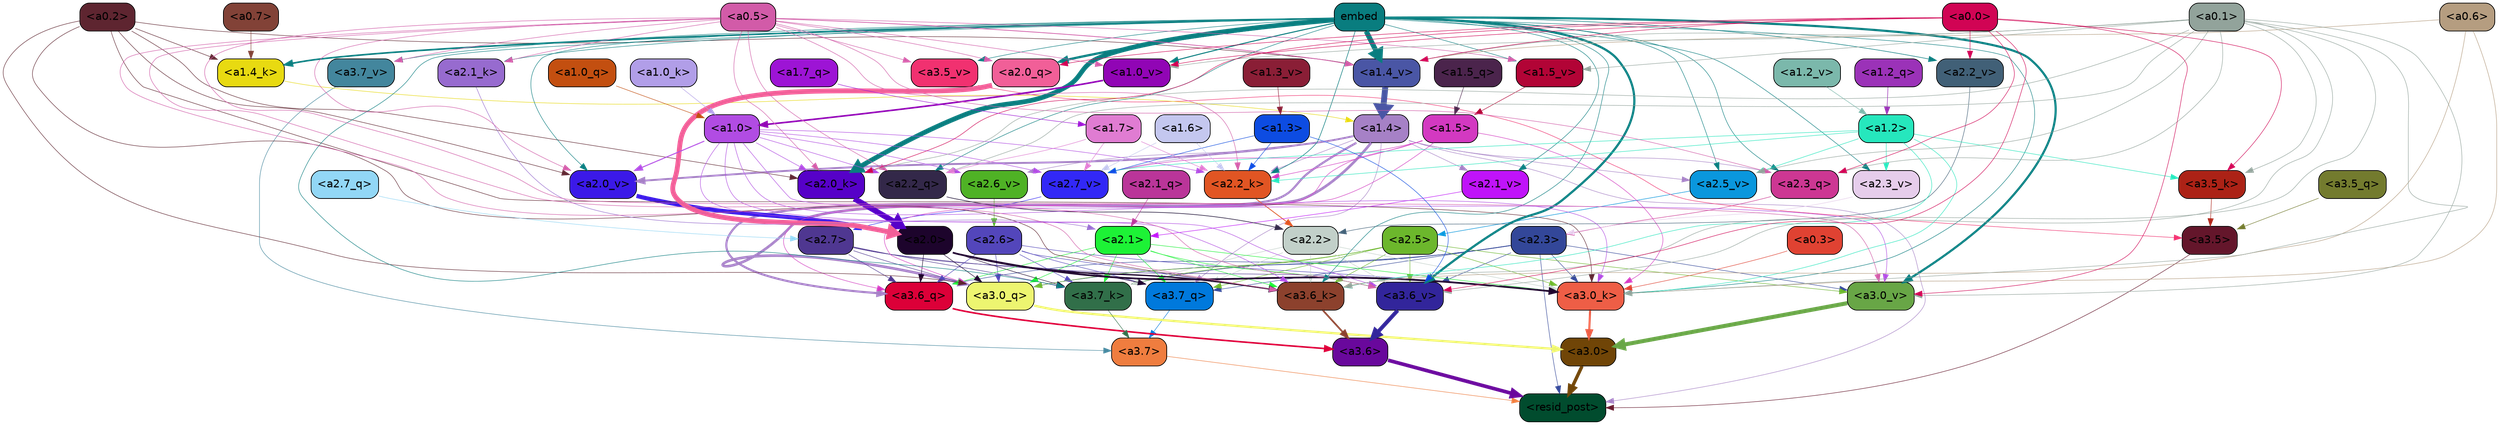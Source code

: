 strict digraph "" {
	graph [bgcolor=transparent,
		layout=dot,
		overlap=false,
		splines=true
	];
	"<a3.7>"	[color=black,
		fillcolor="#ef7d3f",
		fontname=Helvetica,
		shape=box,
		style="filled, rounded"];
	"<resid_post>"	[color=black,
		fillcolor="#014c2e",
		fontname=Helvetica,
		shape=box,
		style="filled, rounded"];
	"<a3.7>" -> "<resid_post>"	[color="#ef7d3f",
		penwidth=0.6];
	"<a3.6>"	[color=black,
		fillcolor="#69089c",
		fontname=Helvetica,
		shape=box,
		style="filled, rounded"];
	"<a3.6>" -> "<resid_post>"	[color="#69089c",
		penwidth=4.646730065345764];
	"<a3.5>"	[color=black,
		fillcolor="#64162b",
		fontname=Helvetica,
		shape=box,
		style="filled, rounded"];
	"<a3.5>" -> "<resid_post>"	[color="#64162b",
		penwidth=0.6];
	"<a3.0>"	[color=black,
		fillcolor="#704507",
		fontname=Helvetica,
		shape=box,
		style="filled, rounded"];
	"<a3.0>" -> "<resid_post>"	[color="#704507",
		penwidth=4.323132634162903];
	"<a2.3>"	[color=black,
		fillcolor="#334799",
		fontname=Helvetica,
		shape=box,
		style="filled, rounded"];
	"<a2.3>" -> "<resid_post>"	[color="#334799",
		penwidth=0.6];
	"<a3.7_q>"	[color=black,
		fillcolor="#0079dc",
		fontname=Helvetica,
		shape=box,
		style="filled, rounded"];
	"<a2.3>" -> "<a3.7_q>"	[color="#334799",
		penwidth=0.6];
	"<a3.6_q>"	[color=black,
		fillcolor="#dc0038",
		fontname=Helvetica,
		shape=box,
		style="filled, rounded"];
	"<a2.3>" -> "<a3.6_q>"	[color="#334799",
		penwidth=0.6];
	"<a3.0_q>"	[color=black,
		fillcolor="#edf570",
		fontname=Helvetica,
		shape=box,
		style="filled, rounded"];
	"<a2.3>" -> "<a3.0_q>"	[color="#334799",
		penwidth=0.6];
	"<a3.7_k>"	[color=black,
		fillcolor="#316f49",
		fontname=Helvetica,
		shape=box,
		style="filled, rounded"];
	"<a2.3>" -> "<a3.7_k>"	[color="#334799",
		penwidth=0.6];
	"<a3.0_k>"	[color=black,
		fillcolor="#ee5e46",
		fontname=Helvetica,
		shape=box,
		style="filled, rounded"];
	"<a2.3>" -> "<a3.0_k>"	[color="#334799",
		penwidth=0.6];
	"<a3.6_v>"	[color=black,
		fillcolor="#32259b",
		fontname=Helvetica,
		shape=box,
		style="filled, rounded"];
	"<a2.3>" -> "<a3.6_v>"	[color="#334799",
		penwidth=0.6];
	"<a3.0_v>"	[color=black,
		fillcolor="#68a646",
		fontname=Helvetica,
		shape=box,
		style="filled, rounded"];
	"<a2.3>" -> "<a3.0_v>"	[color="#334799",
		penwidth=0.6];
	"<a1.4>"	[color=black,
		fillcolor="#a681c6",
		fontname=Helvetica,
		shape=box,
		style="filled, rounded"];
	"<a1.4>" -> "<resid_post>"	[color="#a681c6",
		penwidth=0.6];
	"<a1.4>" -> "<a3.7_q>"	[color="#a681c6",
		penwidth=0.6];
	"<a1.4>" -> "<a3.6_q>"	[color="#a681c6",
		penwidth=2.700703263282776];
	"<a1.4>" -> "<a3.0_q>"	[color="#a681c6",
		penwidth=3.34255850315094];
	"<a2.3_q>"	[color=black,
		fillcolor="#cd3793",
		fontname=Helvetica,
		shape=box,
		style="filled, rounded"];
	"<a1.4>" -> "<a2.3_q>"	[color="#a681c6",
		penwidth=0.6];
	"<a2.2_k>"	[color=black,
		fillcolor="#e15523",
		fontname=Helvetica,
		shape=box,
		style="filled, rounded"];
	"<a1.4>" -> "<a2.2_k>"	[color="#a681c6",
		penwidth=0.6];
	"<a2.7_v>"	[color=black,
		fillcolor="#3228f6",
		fontname=Helvetica,
		shape=box,
		style="filled, rounded"];
	"<a1.4>" -> "<a2.7_v>"	[color="#a681c6",
		penwidth=0.6];
	"<a2.6_v>"	[color=black,
		fillcolor="#4fb225",
		fontname=Helvetica,
		shape=box,
		style="filled, rounded"];
	"<a1.4>" -> "<a2.6_v>"	[color="#a681c6",
		penwidth=0.6];
	"<a2.5_v>"	[color=black,
		fillcolor="#0a97dd",
		fontname=Helvetica,
		shape=box,
		style="filled, rounded"];
	"<a1.4>" -> "<a2.5_v>"	[color="#a681c6",
		penwidth=0.6];
	"<a2.1_v>"	[color=black,
		fillcolor="#c013f9",
		fontname=Helvetica,
		shape=box,
		style="filled, rounded"];
	"<a1.4>" -> "<a2.1_v>"	[color="#a681c6",
		penwidth=0.6];
	"<a2.0_v>"	[color=black,
		fillcolor="#3b19e8",
		fontname=Helvetica,
		shape=box,
		style="filled, rounded"];
	"<a1.4>" -> "<a2.0_v>"	[color="#a681c6",
		penwidth=2.387977123260498];
	"<a3.7_q>" -> "<a3.7>"	[color="#0079dc",
		penwidth=0.6];
	"<a3.6_q>" -> "<a3.6>"	[color="#dc0038",
		penwidth=2.03758105635643];
	"<a3.5_q>"	[color=black,
		fillcolor="#737b2e",
		fontname=Helvetica,
		shape=box,
		style="filled, rounded"];
	"<a3.5_q>" -> "<a3.5>"	[color="#737b2e",
		penwidth=0.6];
	"<a3.0_q>" -> "<a3.0>"	[color="#edf570",
		penwidth=2.8638100624084473];
	"<a3.7_k>" -> "<a3.7>"	[color="#316f49",
		penwidth=0.6];
	"<a3.6_k>"	[color=black,
		fillcolor="#8c412d",
		fontname=Helvetica,
		shape=box,
		style="filled, rounded"];
	"<a3.6_k>" -> "<a3.6>"	[color="#8c412d",
		penwidth=2.174198240041733];
	"<a3.5_k>"	[color=black,
		fillcolor="#ac2216",
		fontname=Helvetica,
		shape=box,
		style="filled, rounded"];
	"<a3.5_k>" -> "<a3.5>"	[color="#ac2216",
		penwidth=0.6];
	"<a3.0_k>" -> "<a3.0>"	[color="#ee5e46",
		penwidth=2.6274144649505615];
	"<a3.7_v>"	[color=black,
		fillcolor="#43869d",
		fontname=Helvetica,
		shape=box,
		style="filled, rounded"];
	"<a3.7_v>" -> "<a3.7>"	[color="#43869d",
		penwidth=0.6];
	"<a3.6_v>" -> "<a3.6>"	[color="#32259b",
		penwidth=5.002329230308533];
	"<a3.5_v>"	[color=black,
		fillcolor="#f13170",
		fontname=Helvetica,
		shape=box,
		style="filled, rounded"];
	"<a3.5_v>" -> "<a3.5>"	[color="#f13170",
		penwidth=0.6];
	"<a3.0_v>" -> "<a3.0>"	[color="#68a646",
		penwidth=5.188832879066467];
	"<a2.7>"	[color=black,
		fillcolor="#4f3791",
		fontname=Helvetica,
		shape=box,
		style="filled, rounded"];
	"<a2.7>" -> "<a3.7_q>"	[color="#4f3791",
		penwidth=0.6];
	"<a2.7>" -> "<a3.6_q>"	[color="#4f3791",
		penwidth=0.6];
	"<a2.7>" -> "<a3.0_q>"	[color="#4f3791",
		penwidth=0.6];
	"<a2.7>" -> "<a3.7_k>"	[color="#4f3791",
		penwidth=0.6];
	"<a2.7>" -> "<a3.0_k>"	[color="#4f3791",
		penwidth=0.6];
	"<a2.6>"	[color=black,
		fillcolor="#5346bb",
		fontname=Helvetica,
		shape=box,
		style="filled, rounded"];
	"<a2.6>" -> "<a3.7_q>"	[color="#5346bb",
		penwidth=0.6];
	"<a2.6>" -> "<a3.6_q>"	[color="#5346bb",
		penwidth=0.6];
	"<a2.6>" -> "<a3.0_q>"	[color="#5346bb",
		penwidth=0.6];
	"<a2.6>" -> "<a3.7_k>"	[color="#5346bb",
		penwidth=0.6];
	"<a2.6>" -> "<a3.6_k>"	[color="#5346bb",
		penwidth=0.6];
	"<a2.6>" -> "<a3.0_k>"	[color="#5346bb",
		penwidth=0.6];
	"<a2.5>"	[color=black,
		fillcolor="#6cb72c",
		fontname=Helvetica,
		shape=box,
		style="filled, rounded"];
	"<a2.5>" -> "<a3.7_q>"	[color="#6cb72c",
		penwidth=0.6];
	"<a2.5>" -> "<a3.0_q>"	[color="#6cb72c",
		penwidth=0.6];
	"<a2.5>" -> "<a3.7_k>"	[color="#6cb72c",
		penwidth=0.6];
	"<a2.5>" -> "<a3.6_k>"	[color="#6cb72c",
		penwidth=0.6];
	"<a2.5>" -> "<a3.0_k>"	[color="#6cb72c",
		penwidth=0.6];
	"<a2.5>" -> "<a3.6_v>"	[color="#6cb72c",
		penwidth=0.6];
	"<a2.5>" -> "<a3.0_v>"	[color="#6cb72c",
		penwidth=0.6];
	"<a2.2>"	[color=black,
		fillcolor="#c2d0c9",
		fontname=Helvetica,
		shape=box,
		style="filled, rounded"];
	"<a2.2>" -> "<a3.7_q>"	[color="#c2d0c9",
		penwidth=0.6];
	"<a2.2>" -> "<a3.7_k>"	[color="#c2d0c9",
		penwidth=0.6];
	"<a2.2>" -> "<a3.6_k>"	[color="#c2d0c9",
		penwidth=0.6];
	"<a2.2>" -> "<a3.0_k>"	[color="#c2d0c9",
		penwidth=0.6];
	"<a2.2>" -> "<a3.6_v>"	[color="#c2d0c9",
		penwidth=0.6];
	"<a2.1>"	[color=black,
		fillcolor="#1df236",
		fontname=Helvetica,
		shape=box,
		style="filled, rounded"];
	"<a2.1>" -> "<a3.7_q>"	[color="#1df236",
		penwidth=0.6];
	"<a2.1>" -> "<a3.6_q>"	[color="#1df236",
		penwidth=0.6];
	"<a2.1>" -> "<a3.0_q>"	[color="#1df236",
		penwidth=0.6];
	"<a2.1>" -> "<a3.7_k>"	[color="#1df236",
		penwidth=0.6];
	"<a2.1>" -> "<a3.6_k>"	[color="#1df236",
		penwidth=0.6];
	"<a2.1>" -> "<a3.0_k>"	[color="#1df236",
		penwidth=0.6];
	"<a2.1>" -> "<a3.6_v>"	[color="#1df236",
		penwidth=0.6];
	"<a2.0>"	[color=black,
		fillcolor="#1d042c",
		fontname=Helvetica,
		shape=box,
		style="filled, rounded"];
	"<a2.0>" -> "<a3.7_q>"	[color="#1d042c",
		penwidth=0.6];
	"<a2.0>" -> "<a3.6_q>"	[color="#1d042c",
		penwidth=0.6];
	"<a2.0>" -> "<a3.0_q>"	[color="#1d042c",
		penwidth=0.6];
	"<a2.0>" -> "<a3.7_k>"	[color="#1d042c",
		penwidth=0.6];
	"<a2.0>" -> "<a3.6_k>"	[color="#1d042c",
		penwidth=1.6454488784074783];
	"<a2.0>" -> "<a3.0_k>"	[color="#1d042c",
		penwidth=2.2218968719244003];
	"<a1.5>"	[color=black,
		fillcolor="#d339c1",
		fontname=Helvetica,
		shape=box,
		style="filled, rounded"];
	"<a1.5>" -> "<a3.6_q>"	[color="#d339c1",
		penwidth=0.6];
	"<a1.5>" -> "<a3.0_q>"	[color="#d339c1",
		penwidth=0.6];
	"<a1.5>" -> "<a3.0_k>"	[color="#d339c1",
		penwidth=0.6];
	"<a1.5>" -> "<a2.2_k>"	[color="#d339c1",
		penwidth=0.6];
	"<a1.5>" -> "<a2.7_v>"	[color="#d339c1",
		penwidth=0.6];
	"<a0.2>"	[color=black,
		fillcolor="#5e2530",
		fontname=Helvetica,
		shape=box,
		style="filled, rounded"];
	"<a0.2>" -> "<a3.0_q>"	[color="#5e2530",
		penwidth=0.6];
	"<a0.2>" -> "<a3.6_k>"	[color="#5e2530",
		penwidth=0.6];
	"<a0.2>" -> "<a3.0_k>"	[color="#5e2530",
		penwidth=0.6];
	"<a2.0_k>"	[color=black,
		fillcolor="#5601c8",
		fontname=Helvetica,
		shape=box,
		style="filled, rounded"];
	"<a0.2>" -> "<a2.0_k>"	[color="#5e2530",
		penwidth=0.6];
	"<a0.2>" -> "<a2.0_v>"	[color="#5e2530",
		penwidth=0.6];
	"<a1.4_k>"	[color=black,
		fillcolor="#e8da11",
		fontname=Helvetica,
		shape=box,
		style="filled, rounded"];
	"<a0.2>" -> "<a1.4_k>"	[color="#5e2530",
		penwidth=0.6];
	"<a1.4_v>"	[color=black,
		fillcolor="#4a56a5",
		fontname=Helvetica,
		shape=box,
		style="filled, rounded"];
	"<a0.2>" -> "<a1.4_v>"	[color="#5e2530",
		penwidth=0.6];
	embed	[color=black,
		fillcolor="#097d7f",
		fontname=Helvetica,
		shape=box,
		style="filled, rounded"];
	embed -> "<a3.7_k>"	[color="#097d7f",
		penwidth=0.6];
	embed -> "<a3.6_k>"	[color="#097d7f",
		penwidth=0.6];
	embed -> "<a3.0_k>"	[color="#097d7f",
		penwidth=0.6];
	embed -> "<a3.7_v>"	[color="#097d7f",
		penwidth=0.6];
	embed -> "<a3.6_v>"	[color="#097d7f",
		penwidth=2.8301228284835815];
	embed -> "<a3.5_v>"	[color="#097d7f",
		penwidth=0.6];
	embed -> "<a3.0_v>"	[color="#097d7f",
		penwidth=2.7660785913467407];
	embed -> "<a2.3_q>"	[color="#097d7f",
		penwidth=0.6];
	"<a2.2_q>"	[color=black,
		fillcolor="#332849",
		fontname=Helvetica,
		shape=box,
		style="filled, rounded"];
	embed -> "<a2.2_q>"	[color="#097d7f",
		penwidth=0.6];
	"<a2.0_q>"	[color=black,
		fillcolor="#f15f98",
		fontname=Helvetica,
		shape=box,
		style="filled, rounded"];
	embed -> "<a2.0_q>"	[color="#097d7f",
		penwidth=2.918822765350342];
	embed -> "<a2.2_k>"	[color="#097d7f",
		penwidth=0.7099294662475586];
	"<a2.1_k>"	[color=black,
		fillcolor="#976bcf",
		fontname=Helvetica,
		shape=box,
		style="filled, rounded"];
	embed -> "<a2.1_k>"	[color="#097d7f",
		penwidth=0.6];
	embed -> "<a2.0_k>"	[color="#097d7f",
		penwidth=6.075345039367676];
	embed -> "<a2.5_v>"	[color="#097d7f",
		penwidth=0.6];
	"<a2.3_v>"	[color=black,
		fillcolor="#e6cdeb",
		fontname=Helvetica,
		shape=box,
		style="filled, rounded"];
	embed -> "<a2.3_v>"	[color="#097d7f",
		penwidth=0.6];
	"<a2.2_v>"	[color=black,
		fillcolor="#416077",
		fontname=Helvetica,
		shape=box,
		style="filled, rounded"];
	embed -> "<a2.2_v>"	[color="#097d7f",
		penwidth=0.6909599304199219];
	embed -> "<a2.1_v>"	[color="#097d7f",
		penwidth=0.6];
	embed -> "<a2.0_v>"	[color="#097d7f",
		penwidth=0.6];
	embed -> "<a1.4_k>"	[color="#097d7f",
		penwidth=2.043105125427246];
	"<a1.5_v>"	[color=black,
		fillcolor="#b20436",
		fontname=Helvetica,
		shape=box,
		style="filled, rounded"];
	embed -> "<a1.5_v>"	[color="#097d7f",
		penwidth=0.6];
	embed -> "<a1.4_v>"	[color="#097d7f",
		penwidth=6.46385931968689];
	"<a1.0_v>"	[color=black,
		fillcolor="#9105b5",
		fontname=Helvetica,
		shape=box,
		style="filled, rounded"];
	embed -> "<a1.0_v>"	[color="#097d7f",
		penwidth=1.273291826248169];
	"<a1.2>"	[color=black,
		fillcolor="#26e7bd",
		fontname=Helvetica,
		shape=box,
		style="filled, rounded"];
	"<a1.2>" -> "<a3.6_k>"	[color="#26e7bd",
		penwidth=0.6];
	"<a1.2>" -> "<a3.5_k>"	[color="#26e7bd",
		penwidth=0.6];
	"<a1.2>" -> "<a3.0_k>"	[color="#26e7bd",
		penwidth=0.6];
	"<a1.2>" -> "<a2.2_k>"	[color="#26e7bd",
		penwidth=0.6];
	"<a1.2>" -> "<a2.7_v>"	[color="#26e7bd",
		penwidth=0.6];
	"<a1.2>" -> "<a2.5_v>"	[color="#26e7bd",
		penwidth=0.6];
	"<a1.2>" -> "<a2.3_v>"	[color="#26e7bd",
		penwidth=0.6];
	"<a1.0>"	[color=black,
		fillcolor="#b14ce3",
		fontname=Helvetica,
		shape=box,
		style="filled, rounded"];
	"<a1.0>" -> "<a3.6_k>"	[color="#b14ce3",
		penwidth=0.6];
	"<a1.0>" -> "<a3.0_k>"	[color="#b14ce3",
		penwidth=0.6];
	"<a1.0>" -> "<a3.6_v>"	[color="#b14ce3",
		penwidth=0.6];
	"<a1.0>" -> "<a3.0_v>"	[color="#b14ce3",
		penwidth=0.6];
	"<a1.0>" -> "<a2.2_q>"	[color="#b14ce3",
		penwidth=0.6];
	"<a1.0>" -> "<a2.2_k>"	[color="#b14ce3",
		penwidth=0.6];
	"<a1.0>" -> "<a2.0_k>"	[color="#b14ce3",
		penwidth=0.6];
	"<a1.0>" -> "<a2.7_v>"	[color="#b14ce3",
		penwidth=0.6];
	"<a1.0>" -> "<a2.6_v>"	[color="#b14ce3",
		penwidth=0.6];
	"<a1.0>" -> "<a2.0_v>"	[color="#b14ce3",
		penwidth=1.2435333728790283];
	"<a0.6>"	[color=black,
		fillcolor="#b59d80",
		fontname=Helvetica,
		shape=box,
		style="filled, rounded"];
	"<a0.6>" -> "<a3.6_k>"	[color="#b59d80",
		penwidth=0.6];
	"<a0.6>" -> "<a3.0_k>"	[color="#b59d80",
		penwidth=0.6];
	"<a0.6>" -> "<a1.4_v>"	[color="#b59d80",
		penwidth=0.6];
	"<a0.5>"	[color=black,
		fillcolor="#d25ba8",
		fontname=Helvetica,
		shape=box,
		style="filled, rounded"];
	"<a0.5>" -> "<a3.6_k>"	[color="#d25ba8",
		penwidth=0.6];
	"<a0.5>" -> "<a3.7_v>"	[color="#d25ba8",
		penwidth=0.6];
	"<a0.5>" -> "<a3.6_v>"	[color="#d25ba8",
		penwidth=0.6];
	"<a0.5>" -> "<a3.5_v>"	[color="#d25ba8",
		penwidth=0.6];
	"<a0.5>" -> "<a3.0_v>"	[color="#d25ba8",
		penwidth=0.6124261617660522];
	"<a0.5>" -> "<a2.3_q>"	[color="#d25ba8",
		penwidth=0.6];
	"<a0.5>" -> "<a2.2_q>"	[color="#d25ba8",
		penwidth=0.6];
	"<a0.5>" -> "<a2.0_q>"	[color="#d25ba8",
		penwidth=0.6];
	"<a0.5>" -> "<a2.2_k>"	[color="#d25ba8",
		penwidth=0.6];
	"<a0.5>" -> "<a2.1_k>"	[color="#d25ba8",
		penwidth=0.6];
	"<a0.5>" -> "<a2.0_k>"	[color="#d25ba8",
		penwidth=0.6112704277038574];
	"<a0.5>" -> "<a2.0_v>"	[color="#d25ba8",
		penwidth=0.6];
	"<a0.5>" -> "<a1.5_v>"	[color="#d25ba8",
		penwidth=0.6];
	"<a0.5>" -> "<a1.4_v>"	[color="#d25ba8",
		penwidth=0.9145197868347168];
	"<a0.5>" -> "<a1.0_v>"	[color="#d25ba8",
		penwidth=0.6];
	"<a0.1>"	[color=black,
		fillcolor="#92a39b",
		fontname=Helvetica,
		shape=box,
		style="filled, rounded"];
	"<a0.1>" -> "<a3.6_k>"	[color="#92a39b",
		penwidth=0.6];
	"<a0.1>" -> "<a3.5_k>"	[color="#92a39b",
		penwidth=0.6];
	"<a0.1>" -> "<a3.0_k>"	[color="#92a39b",
		penwidth=0.6];
	"<a0.1>" -> "<a3.6_v>"	[color="#92a39b",
		penwidth=0.6];
	"<a0.1>" -> "<a3.0_v>"	[color="#92a39b",
		penwidth=0.6];
	"<a0.1>" -> "<a2.3_q>"	[color="#92a39b",
		penwidth=0.6];
	"<a0.1>" -> "<a2.2_q>"	[color="#92a39b",
		penwidth=0.6];
	"<a0.1>" -> "<a2.0_k>"	[color="#92a39b",
		penwidth=0.6];
	"<a0.1>" -> "<a2.5_v>"	[color="#92a39b",
		penwidth=0.6];
	"<a0.1>" -> "<a1.5_v>"	[color="#92a39b",
		penwidth=0.6];
	"<a0.1>" -> "<a1.4_v>"	[color="#92a39b",
		penwidth=0.6];
	"<a0.1>" -> "<a1.0_v>"	[color="#92a39b",
		penwidth=0.6];
	"<a0.0>"	[color=black,
		fillcolor="#d10454",
		fontname=Helvetica,
		shape=box,
		style="filled, rounded"];
	"<a0.0>" -> "<a3.5_k>"	[color="#d10454",
		penwidth=0.6];
	"<a0.0>" -> "<a3.6_v>"	[color="#d10454",
		penwidth=0.6];
	"<a0.0>" -> "<a3.0_v>"	[color="#d10454",
		penwidth=0.6];
	"<a0.0>" -> "<a2.3_q>"	[color="#d10454",
		penwidth=0.6];
	"<a0.0>" -> "<a2.0_q>"	[color="#d10454",
		penwidth=0.6];
	"<a0.0>" -> "<a2.0_k>"	[color="#d10454",
		penwidth=0.6];
	"<a0.0>" -> "<a2.2_v>"	[color="#d10454",
		penwidth=0.6];
	"<a0.0>" -> "<a1.4_v>"	[color="#d10454",
		penwidth=0.6];
	"<a0.0>" -> "<a1.0_v>"	[color="#d10454",
		penwidth=0.6];
	"<a0.3>"	[color=black,
		fillcolor="#e04232",
		fontname=Helvetica,
		shape=box,
		style="filled, rounded"];
	"<a0.3>" -> "<a3.0_k>"	[color="#e04232",
		penwidth=0.6];
	"<a1.3>"	[color=black,
		fillcolor="#0d4ce2",
		fontname=Helvetica,
		shape=box,
		style="filled, rounded"];
	"<a1.3>" -> "<a3.6_v>"	[color="#0d4ce2",
		penwidth=0.6];
	"<a1.3>" -> "<a2.2_k>"	[color="#0d4ce2",
		penwidth=0.6];
	"<a1.3>" -> "<a2.7_v>"	[color="#0d4ce2",
		penwidth=0.6];
	"<a2.7_q>"	[color=black,
		fillcolor="#92d7f6",
		fontname=Helvetica,
		shape=box,
		style="filled, rounded"];
	"<a2.7_q>" -> "<a2.7>"	[color="#92d7f6",
		penwidth=0.6];
	"<a2.3_q>" -> "<a2.3>"	[color="#cd3793",
		penwidth=0.6];
	"<a2.2_q>" -> "<a2.2>"	[color="#332849",
		penwidth=0.8114519119262695];
	"<a2.1_q>"	[color=black,
		fillcolor="#ba3599",
		fontname=Helvetica,
		shape=box,
		style="filled, rounded"];
	"<a2.1_q>" -> "<a2.1>"	[color="#ba3599",
		penwidth=0.6];
	"<a2.0_q>" -> "<a2.0>"	[color="#f15f98",
		penwidth=6.2323237657547];
	"<a2.2_k>" -> "<a2.2>"	[color="#e15523",
		penwidth=0.9331893920898438];
	"<a2.1_k>" -> "<a2.1>"	[color="#976bcf",
		penwidth=0.6];
	"<a2.0_k>" -> "<a2.0>"	[color="#5601c8",
		penwidth=7.158664226531982];
	"<a2.7_v>" -> "<a2.7>"	[color="#3228f6",
		penwidth=0.6];
	"<a2.6_v>" -> "<a2.6>"	[color="#4fb225",
		penwidth=0.6];
	"<a2.5_v>" -> "<a2.5>"	[color="#0a97dd",
		penwidth=0.6657319068908691];
	"<a2.3_v>" -> "<a2.3>"	[color="#e6cdeb",
		penwidth=0.6];
	"<a2.2_v>" -> "<a2.2>"	[color="#416077",
		penwidth=0.6];
	"<a2.1_v>" -> "<a2.1>"	[color="#c013f9",
		penwidth=0.6];
	"<a2.0_v>" -> "<a2.0>"	[color="#3b19e8",
		penwidth=5.380099236965179];
	"<a1.7>"	[color=black,
		fillcolor="#e07cd2",
		fontname=Helvetica,
		shape=box,
		style="filled, rounded"];
	"<a1.7>" -> "<a2.2_q>"	[color="#e07cd2",
		penwidth=0.6];
	"<a1.7>" -> "<a2.2_k>"	[color="#e07cd2",
		penwidth=0.6];
	"<a1.7>" -> "<a2.7_v>"	[color="#e07cd2",
		penwidth=0.6];
	"<a1.6>"	[color=black,
		fillcolor="#c4c7ef",
		fontname=Helvetica,
		shape=box,
		style="filled, rounded"];
	"<a1.6>" -> "<a2.2_k>"	[color="#c4c7ef",
		penwidth=0.6];
	"<a1.6>" -> "<a2.7_v>"	[color="#c4c7ef",
		penwidth=0.6];
	"<a1.7_q>"	[color=black,
		fillcolor="#9d14d5",
		fontname=Helvetica,
		shape=box,
		style="filled, rounded"];
	"<a1.7_q>" -> "<a1.7>"	[color="#9d14d5",
		penwidth=0.6];
	"<a1.5_q>"	[color=black,
		fillcolor="#4b244c",
		fontname=Helvetica,
		shape=box,
		style="filled, rounded"];
	"<a1.5_q>" -> "<a1.5>"	[color="#4b244c",
		penwidth=0.6];
	"<a1.2_q>"	[color=black,
		fillcolor="#9b32b8",
		fontname=Helvetica,
		shape=box,
		style="filled, rounded"];
	"<a1.2_q>" -> "<a1.2>"	[color="#9b32b8",
		penwidth=0.6965713500976562];
	"<a1.0_q>"	[color=black,
		fillcolor="#c34f10",
		fontname=Helvetica,
		shape=box,
		style="filled, rounded"];
	"<a1.0_q>" -> "<a1.0>"	[color="#c34f10",
		penwidth=0.6];
	"<a1.4_k>" -> "<a1.4>"	[color="#e8da11",
		penwidth=0.6];
	"<a1.0_k>"	[color=black,
		fillcolor="#b19ee8",
		fontname=Helvetica,
		shape=box,
		style="filled, rounded"];
	"<a1.0_k>" -> "<a1.0>"	[color="#b19ee8",
		penwidth=0.6];
	"<a1.5_v>" -> "<a1.5>"	[color="#b20436",
		penwidth=0.6];
	"<a1.4_v>" -> "<a1.4>"	[color="#4a56a5",
		penwidth=7.649995803833008];
	"<a1.3_v>"	[color=black,
		fillcolor="#8a1e36",
		fontname=Helvetica,
		shape=box,
		style="filled, rounded"];
	"<a1.3_v>" -> "<a1.3>"	[color="#8a1e36",
		penwidth=0.6];
	"<a1.2_v>"	[color=black,
		fillcolor="#7bb8ab",
		fontname=Helvetica,
		shape=box,
		style="filled, rounded"];
	"<a1.2_v>" -> "<a1.2>"	[color="#7bb8ab",
		penwidth=0.6];
	"<a1.0_v>" -> "<a1.0>"	[color="#9105b5",
		penwidth=2.050852060317993];
	"<a0.7>"	[color=black,
		fillcolor="#824237",
		fontname=Helvetica,
		shape=box,
		style="filled, rounded"];
	"<a0.7>" -> "<a1.4_k>"	[color="#824237",
		penwidth=0.6];
}
